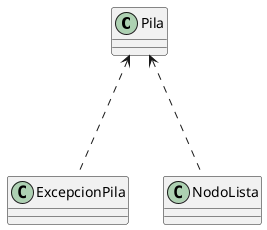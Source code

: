 @startuml

class Pila { 
}

class ExcepcionPila{
}

class NodoLista{
}

Pila <... NodoLista
Pila <... ExcepcionPila

@enduml
